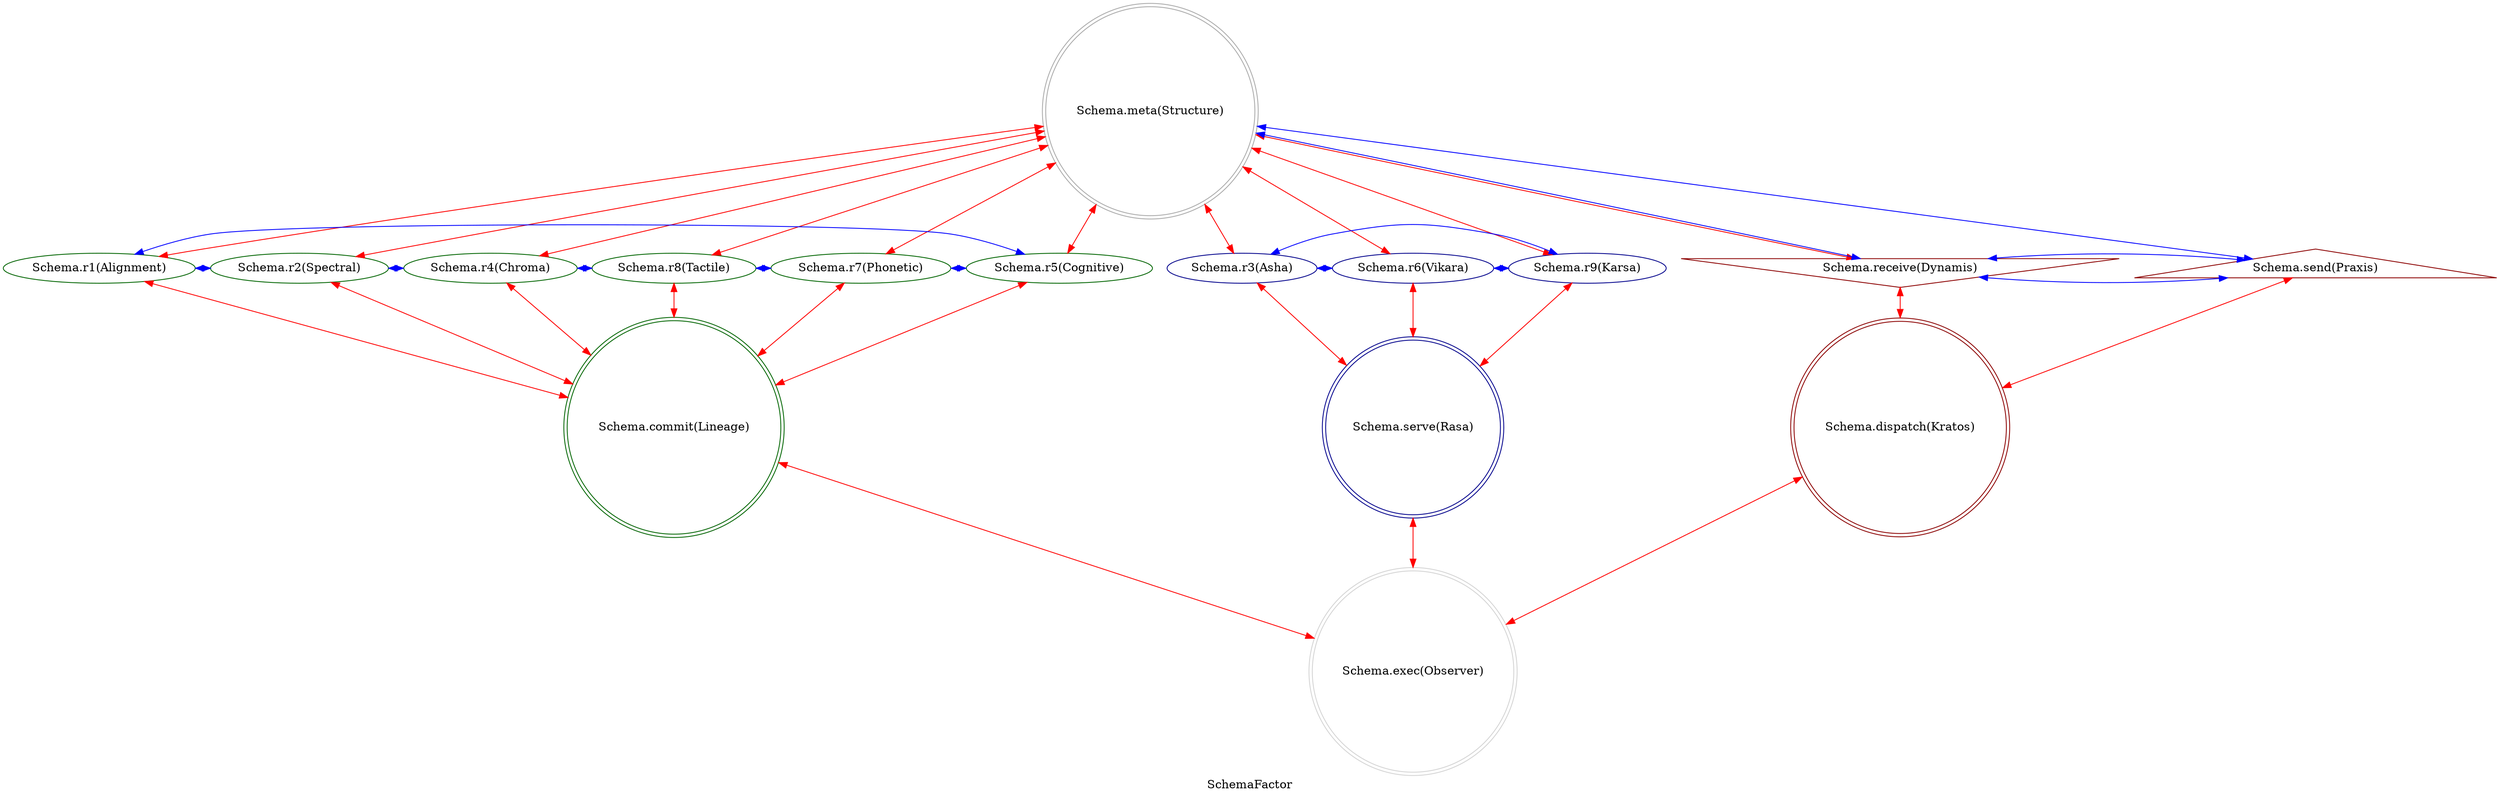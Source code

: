 strict digraph SchemaFactor {
    label = "SchemaFactor";
    comment = "The fundamental categories of MythOS reality—the semantic primitives that define what can exist.";
    
    0 -> {1 2 4 8 7 5 3 6 9 a b} [dir = both; color = "red";];
    {a b} -> c [dir = both; color = "red";];
    {1 2 4 8 7 5} -> d [dir = both; color = "red";];
    {3 6 9} -> e [dir = both; color = "red";];
    {c d e} -> f [dir = both; color = "red";];
    
    a -> b -> a [dir = both; color = "blue";];
    a -> 0 -> b [dir = both; color = "blue";];
    3 -> 6 -> 9 -> 3 [dir = both; color = "blue";];
    1 -> 2 -> 4 -> 8 -> 7 -> 5 -> 1 [dir = both; color = "blue";];
    
    subgraph {
        rank = same;
        0;
    }
    subgraph {
        rank = same;
        3;
        6;
        9;
        1;
        2;
        4;
        8;
        7;
        5;
        a;
        b;
    }
    subgraph {
        rank = same;
        c;
        d;
        e;
    }
    subgraph {
        rank = same;
        f;
    }
    
    a [label = "Schema.receive(Dynamis)";comment = "Potential: Raw archetypal potential—the unformed essence of all possible categories before they gain definition.";shape = invtriangle;color = darkred;];
    0 [label = "Schema.meta(Structure)";comment = "Abstract: The principle of categorical existence itself—the invariant law that reality organizes into distinct, coherent types.";shape = doublecircle;color = darkgray;];
    b [label = "Schema.send(Praxis)";comment = "Manifest: Enacted categories—the specific, instantiated types that actually participate in cosmic processes.";shape = triangle;color = darkred;];
    
    1 [label = "Schema.r1(Alignment)";comment = "Initiation: Categorical orientation—the first determination of what kind of thing something is or could be.";color = darkgreen;];
    2 [label = "Schema.r2(Spectral)";comment = "Response: Quality spectrum definition—establishing the range of variations and properties within a category.";color = darkgreen;];
    4 [label = "Schema.r4(Chroma)";comment = "Integration: Distinctive feature binding—the specific characteristics that make a category recognizable and unique.";color = darkgreen;];
    8 [label = "Schema.r8(Tactile)";comment = "Reflection: Tangible manifestation—how categories express themselves in concrete, experiencable forms.";color = darkgreen;];
    7 [label = "Schema.r7(Phonetic)";comment = "Consolidation: Communicable identity—the names, symbols, and representations that allow categories to be shared and recognized.";color = darkgreen;];
    5 [label = "Schema.r5(Cognitive)";comment = "Propagation: Conceptual transmission—how categories spread through minds, cultures, and systems of thought.";color = darkgreen;];
    
    3 [label = "Schema.r3(Asha)";comment = "Thesis: Cosmic truth-categories—the ideal, eternal archetypes that define reality's fundamental order.";color = darkblue;];
    6 [label = "Schema.r6(Vikara)";comment = "Antithesis: Transformative categories—the principles of change, mutation, and evolution between types.";color = darkblue;];
    9 [label = "Schema.r9(Karsa)";comment = "Synthesis: Will-categories—the emergent types born from the interaction of cosmic order and transformative potential.";color = darkblue;];
    
    c [label = "Schema.dispatch(Kratos)";comment = "Interface: Authority of categorization—the active intelligence that decides which categories apply in which contexts.";shape = doublecircle;color = darkred;];
    d [label = "Schema.commit(Lineage)";comment = "Process: Inheritance and tradition—how categories persist through time and transmit their essence to new instances.";shape = doublecircle;color = darkgreen;];
    e [label = "Schema.serve(Rasa)";comment = "Logic: Aesthetic and emotional quality—the felt experience of different categories and their relationships.";shape = doublecircle;color = darkblue;];
    f [label = "Schema.exec(Observer)";comment = "Closure: Conscious categorization—the achieved state where reality becomes self-aware of its own categorical structure.";shape = doublecircle;color = lightgray;];
}